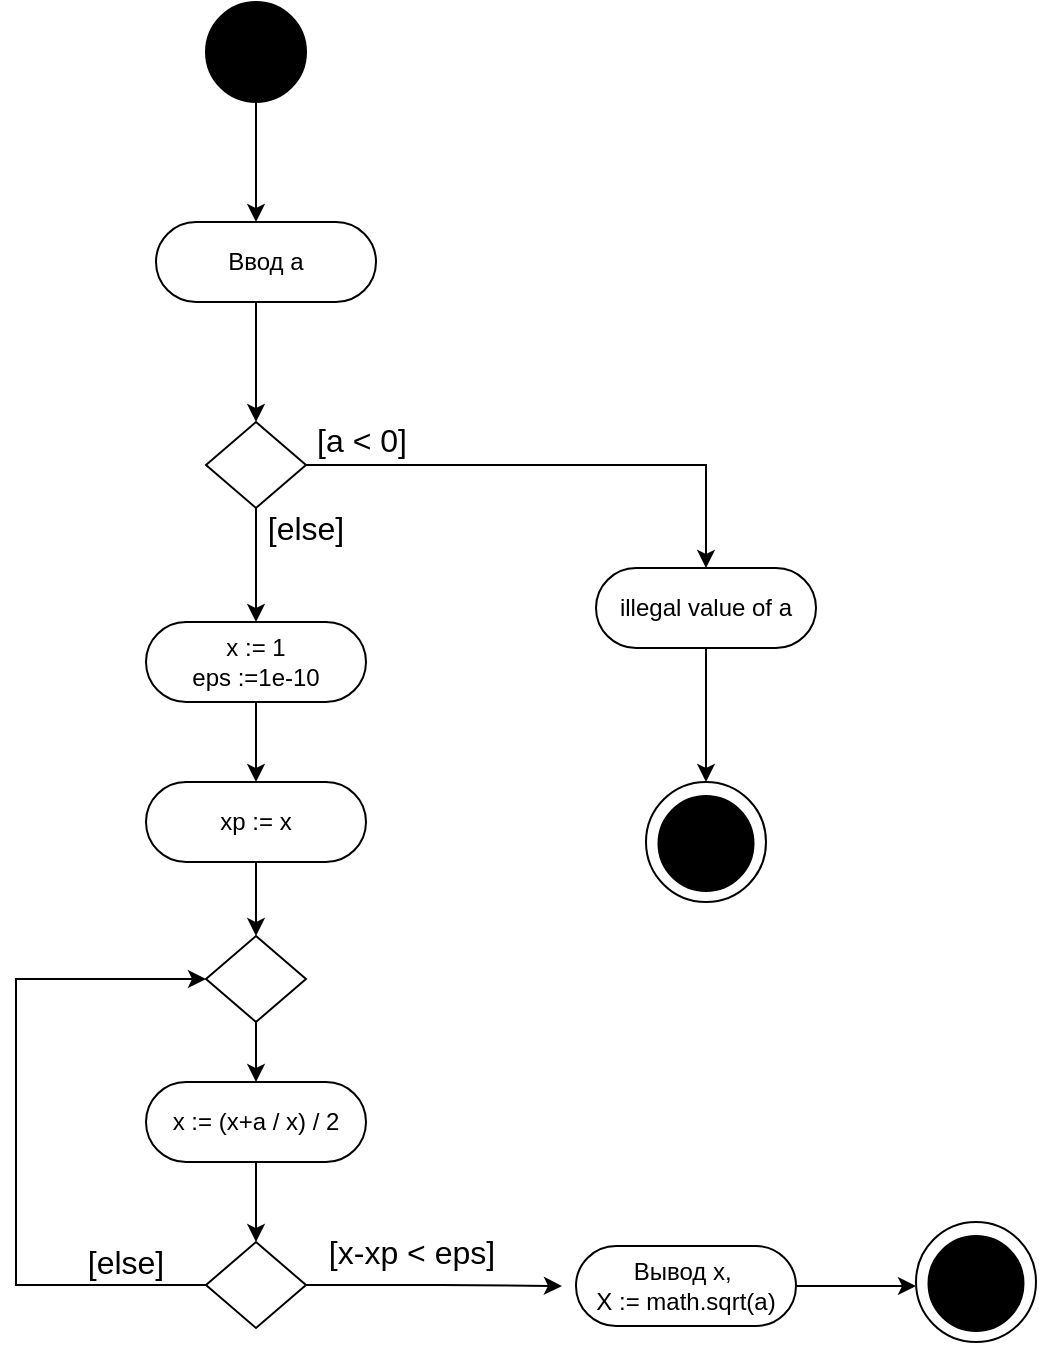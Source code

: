 <mxfile version="14.4.9" type="github">
  <diagram name="Page-1" id="e7e014a7-5840-1c2e-5031-d8a46d1fe8dd">
    <mxGraphModel dx="868" dy="450" grid="1" gridSize="10" guides="1" tooltips="1" connect="1" arrows="1" fold="1" page="1" pageScale="1" pageWidth="1169" pageHeight="826" background="#ffffff" math="0" shadow="0">
      <root>
        <mxCell id="0" />
        <mxCell id="1" parent="0" />
        <mxCell id="_qdsKKJTdr9DCj_0cPD0-41" value="" style="ellipse;whiteSpace=wrap;html=1;aspect=fixed;fillColor=#000000;" parent="1" vertex="1">
          <mxGeometry x="375" y="10" width="50" height="50" as="geometry" />
        </mxCell>
        <mxCell id="_qdsKKJTdr9DCj_0cPD0-42" value="" style="endArrow=classic;html=1;exitX=0.5;exitY=1;exitDx=0;exitDy=0;" parent="1" source="_qdsKKJTdr9DCj_0cPD0-41" edge="1">
          <mxGeometry width="50" height="50" relative="1" as="geometry">
            <mxPoint x="420" y="180" as="sourcePoint" />
            <mxPoint x="400" y="120" as="targetPoint" />
          </mxGeometry>
        </mxCell>
        <mxCell id="_qdsKKJTdr9DCj_0cPD0-46" style="edgeStyle=orthogonalEdgeStyle;rounded=0;orthogonalLoop=1;jettySize=auto;html=1;exitX=0.5;exitY=1;exitDx=0;exitDy=0;" parent="1" edge="1">
          <mxGeometry relative="1" as="geometry">
            <mxPoint x="400" y="220" as="targetPoint" />
            <mxPoint x="400" y="160" as="sourcePoint" />
          </mxGeometry>
        </mxCell>
        <mxCell id="_qdsKKJTdr9DCj_0cPD0-43" value="Ввод a" style="rounded=1;whiteSpace=wrap;html=1;gradientColor=none;fillColor=#FFFFFF;arcSize=50;" parent="1" vertex="1">
          <mxGeometry x="350" y="120" width="110" height="40" as="geometry" />
        </mxCell>
        <mxCell id="_qdsKKJTdr9DCj_0cPD0-49" style="edgeStyle=orthogonalEdgeStyle;rounded=0;orthogonalLoop=1;jettySize=auto;html=1;exitX=1;exitY=0.5;exitDx=0;exitDy=0;entryX=0.5;entryY=0;entryDx=0;entryDy=0;" parent="1" source="_qdsKKJTdr9DCj_0cPD0-47" target="_qdsKKJTdr9DCj_0cPD0-48" edge="1">
          <mxGeometry relative="1" as="geometry" />
        </mxCell>
        <mxCell id="_qdsKKJTdr9DCj_0cPD0-53" style="edgeStyle=orthogonalEdgeStyle;rounded=0;orthogonalLoop=1;jettySize=auto;html=1;exitX=0.5;exitY=1;exitDx=0;exitDy=0;fontSize=16;" parent="1" source="_qdsKKJTdr9DCj_0cPD0-47" edge="1">
          <mxGeometry relative="1" as="geometry">
            <mxPoint x="400" y="320" as="targetPoint" />
          </mxGeometry>
        </mxCell>
        <mxCell id="_qdsKKJTdr9DCj_0cPD0-47" value="" style="rhombus;whiteSpace=wrap;html=1;fillColor=#FFFFFF;gradientColor=none;" parent="1" vertex="1">
          <mxGeometry x="375" y="220" width="50" height="43" as="geometry" />
        </mxCell>
        <mxCell id="_qdsKKJTdr9DCj_0cPD0-57" style="edgeStyle=orthogonalEdgeStyle;rounded=0;orthogonalLoop=1;jettySize=auto;html=1;exitX=0.5;exitY=1;exitDx=0;exitDy=0;fontSize=16;" parent="1" source="_qdsKKJTdr9DCj_0cPD0-48" edge="1">
          <mxGeometry relative="1" as="geometry">
            <mxPoint x="625" y="400" as="targetPoint" />
          </mxGeometry>
        </mxCell>
        <mxCell id="_qdsKKJTdr9DCj_0cPD0-48" value="illegal value of a" style="rounded=1;whiteSpace=wrap;html=1;gradientColor=none;fillColor=#FFFFFF;arcSize=50;" parent="1" vertex="1">
          <mxGeometry x="570" y="293" width="110" height="40" as="geometry" />
        </mxCell>
        <mxCell id="_qdsKKJTdr9DCj_0cPD0-51" value="[a &amp;lt; 0]" style="text;html=1;strokeColor=none;fillColor=none;align=center;verticalAlign=middle;whiteSpace=wrap;rounded=0;perimeterSpacing=0;fontSize=16;" parent="1" vertex="1">
          <mxGeometry x="428" y="219" width="50" height="20" as="geometry" />
        </mxCell>
        <mxCell id="_qdsKKJTdr9DCj_0cPD0-54" value="[else]" style="text;html=1;strokeColor=none;fillColor=none;align=center;verticalAlign=middle;whiteSpace=wrap;rounded=0;perimeterSpacing=0;fontSize=16;" parent="1" vertex="1">
          <mxGeometry x="400" y="263" width="50" height="20" as="geometry" />
        </mxCell>
        <mxCell id="_qdsKKJTdr9DCj_0cPD0-59" value="" style="group" parent="1" vertex="1" connectable="0">
          <mxGeometry x="595" y="400" width="60" height="60" as="geometry" />
        </mxCell>
        <mxCell id="_qdsKKJTdr9DCj_0cPD0-58" value="" style="ellipse;whiteSpace=wrap;html=1;gradientColor=none;fontSize=16;fillColor=#FFFFFF;" parent="_qdsKKJTdr9DCj_0cPD0-59" vertex="1">
          <mxGeometry width="60" height="60" as="geometry" />
        </mxCell>
        <mxCell id="_qdsKKJTdr9DCj_0cPD0-56" value="" style="ellipse;whiteSpace=wrap;html=1;aspect=fixed;fontSize=16;fillColor=#000000;" parent="_qdsKKJTdr9DCj_0cPD0-59" vertex="1">
          <mxGeometry x="6.25" y="7" width="47.5" height="47.5" as="geometry" />
        </mxCell>
        <mxCell id="64BcI_9wWAsRSYKGbqmx-8" value="" style="edgeStyle=orthogonalEdgeStyle;rounded=0;orthogonalLoop=1;jettySize=auto;html=1;" edge="1" parent="1" source="64BcI_9wWAsRSYKGbqmx-1" target="64BcI_9wWAsRSYKGbqmx-7">
          <mxGeometry relative="1" as="geometry" />
        </mxCell>
        <mxCell id="64BcI_9wWAsRSYKGbqmx-1" value="x := 1&lt;br&gt;eps :=1e-10" style="rounded=1;whiteSpace=wrap;html=1;gradientColor=none;fillColor=#FFFFFF;arcSize=50;" vertex="1" parent="1">
          <mxGeometry x="345" y="320" width="110" height="40" as="geometry" />
        </mxCell>
        <mxCell id="64BcI_9wWAsRSYKGbqmx-16" style="edgeStyle=orthogonalEdgeStyle;rounded=0;orthogonalLoop=1;jettySize=auto;html=1;exitX=0.5;exitY=1;exitDx=0;exitDy=0;entryX=0.5;entryY=0;entryDx=0;entryDy=0;" edge="1" parent="1" source="64BcI_9wWAsRSYKGbqmx-7" target="64BcI_9wWAsRSYKGbqmx-11">
          <mxGeometry relative="1" as="geometry" />
        </mxCell>
        <mxCell id="64BcI_9wWAsRSYKGbqmx-7" value="xp := x" style="rounded=1;whiteSpace=wrap;html=1;gradientColor=none;fillColor=#FFFFFF;arcSize=50;" vertex="1" parent="1">
          <mxGeometry x="345" y="400" width="110" height="40" as="geometry" />
        </mxCell>
        <mxCell id="64BcI_9wWAsRSYKGbqmx-19" style="edgeStyle=orthogonalEdgeStyle;rounded=0;orthogonalLoop=1;jettySize=auto;html=1;exitX=0.5;exitY=1;exitDx=0;exitDy=0;entryX=0.5;entryY=0;entryDx=0;entryDy=0;" edge="1" parent="1" source="64BcI_9wWAsRSYKGbqmx-9" target="64BcI_9wWAsRSYKGbqmx-15">
          <mxGeometry relative="1" as="geometry" />
        </mxCell>
        <mxCell id="64BcI_9wWAsRSYKGbqmx-9" value="x := (x+a / x) / 2" style="rounded=1;whiteSpace=wrap;html=1;gradientColor=none;fillColor=#FFFFFF;arcSize=50;" vertex="1" parent="1">
          <mxGeometry x="345" y="550" width="110" height="40" as="geometry" />
        </mxCell>
        <mxCell id="64BcI_9wWAsRSYKGbqmx-18" style="edgeStyle=orthogonalEdgeStyle;rounded=0;orthogonalLoop=1;jettySize=auto;html=1;exitX=0.5;exitY=1;exitDx=0;exitDy=0;entryX=0.5;entryY=0;entryDx=0;entryDy=0;" edge="1" parent="1" source="64BcI_9wWAsRSYKGbqmx-11" target="64BcI_9wWAsRSYKGbqmx-9">
          <mxGeometry relative="1" as="geometry" />
        </mxCell>
        <mxCell id="64BcI_9wWAsRSYKGbqmx-11" value="" style="rhombus;whiteSpace=wrap;html=1;fillColor=#FFFFFF;gradientColor=none;" vertex="1" parent="1">
          <mxGeometry x="375" y="477" width="50" height="43" as="geometry" />
        </mxCell>
        <mxCell id="64BcI_9wWAsRSYKGbqmx-22" style="edgeStyle=orthogonalEdgeStyle;rounded=0;orthogonalLoop=1;jettySize=auto;html=1;exitX=1;exitY=0.5;exitDx=0;exitDy=0;entryX=-0.064;entryY=0.5;entryDx=0;entryDy=0;entryPerimeter=0;" edge="1" parent="1" source="64BcI_9wWAsRSYKGbqmx-15" target="64BcI_9wWAsRSYKGbqmx-21">
          <mxGeometry relative="1" as="geometry" />
        </mxCell>
        <mxCell id="64BcI_9wWAsRSYKGbqmx-28" style="edgeStyle=orthogonalEdgeStyle;rounded=0;orthogonalLoop=1;jettySize=auto;html=1;exitX=0;exitY=0.5;exitDx=0;exitDy=0;entryX=0;entryY=0.5;entryDx=0;entryDy=0;" edge="1" parent="1" source="64BcI_9wWAsRSYKGbqmx-15" target="64BcI_9wWAsRSYKGbqmx-11">
          <mxGeometry relative="1" as="geometry">
            <Array as="points">
              <mxPoint x="280" y="652" />
              <mxPoint x="280" y="499" />
            </Array>
          </mxGeometry>
        </mxCell>
        <mxCell id="64BcI_9wWAsRSYKGbqmx-15" value="" style="rhombus;whiteSpace=wrap;html=1;fillColor=#FFFFFF;gradientColor=none;" vertex="1" parent="1">
          <mxGeometry x="375" y="630" width="50" height="43" as="geometry" />
        </mxCell>
        <mxCell id="64BcI_9wWAsRSYKGbqmx-20" value="[x-xp &amp;lt; eps]" style="text;html=1;strokeColor=none;fillColor=none;align=center;verticalAlign=middle;whiteSpace=wrap;rounded=0;perimeterSpacing=0;fontSize=16;" vertex="1" parent="1">
          <mxGeometry x="428" y="620" width="100" height="30" as="geometry" />
        </mxCell>
        <mxCell id="64BcI_9wWAsRSYKGbqmx-26" style="edgeStyle=orthogonalEdgeStyle;rounded=0;orthogonalLoop=1;jettySize=auto;html=1;exitX=1;exitY=0.5;exitDx=0;exitDy=0;" edge="1" parent="1" source="64BcI_9wWAsRSYKGbqmx-21">
          <mxGeometry relative="1" as="geometry">
            <mxPoint x="730" y="652" as="targetPoint" />
          </mxGeometry>
        </mxCell>
        <mxCell id="64BcI_9wWAsRSYKGbqmx-21" value="Вывод x,&amp;nbsp;&lt;br&gt;X := math.sqrt(a)" style="rounded=1;whiteSpace=wrap;html=1;gradientColor=none;fillColor=#FFFFFF;arcSize=50;" vertex="1" parent="1">
          <mxGeometry x="560" y="632" width="110" height="40" as="geometry" />
        </mxCell>
        <mxCell id="64BcI_9wWAsRSYKGbqmx-23" value="" style="group" vertex="1" connectable="0" parent="1">
          <mxGeometry x="730" y="620" width="60" height="60" as="geometry" />
        </mxCell>
        <mxCell id="64BcI_9wWAsRSYKGbqmx-24" value="" style="ellipse;whiteSpace=wrap;html=1;gradientColor=none;fontSize=16;fillColor=#FFFFFF;" vertex="1" parent="64BcI_9wWAsRSYKGbqmx-23">
          <mxGeometry width="60" height="60" as="geometry" />
        </mxCell>
        <mxCell id="64BcI_9wWAsRSYKGbqmx-25" value="" style="ellipse;whiteSpace=wrap;html=1;aspect=fixed;fontSize=16;fillColor=#000000;" vertex="1" parent="64BcI_9wWAsRSYKGbqmx-23">
          <mxGeometry x="6.25" y="7" width="47.5" height="47.5" as="geometry" />
        </mxCell>
        <mxCell id="64BcI_9wWAsRSYKGbqmx-27" value="[else]" style="text;html=1;strokeColor=none;fillColor=none;align=center;verticalAlign=middle;whiteSpace=wrap;rounded=0;perimeterSpacing=0;fontSize=16;" vertex="1" parent="1">
          <mxGeometry x="310" y="630" width="50" height="20" as="geometry" />
        </mxCell>
      </root>
    </mxGraphModel>
  </diagram>
</mxfile>
